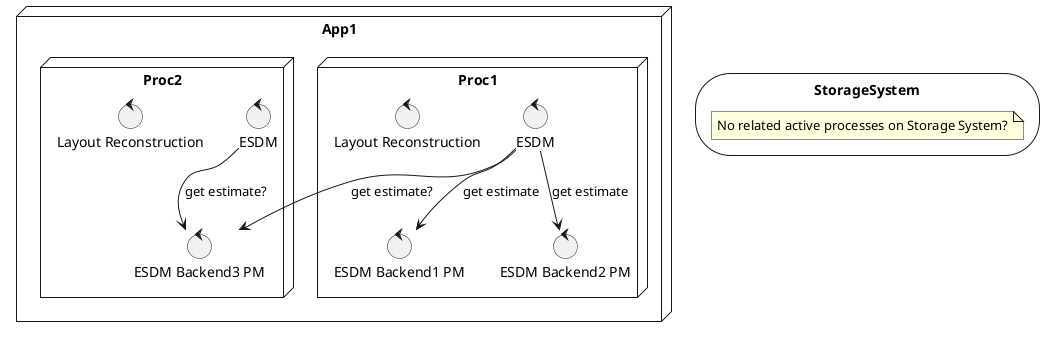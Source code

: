 @startuml

node App1 {
	node Proc1 {
	control "ESDM" as esdm1
	control "ESDM Backend1 PM" as perf1
	control "ESDM Backend2 PM" as perf2
	control "Layout Reconstruction" as layout1
	}

	node Proc2 {
	control "ESDM" as esdm2
	control "ESDM Backend3 PM" as perf3
	control "Layout Reconstruction" as layout2
	}	
}

esdm1 -->  perf1: get estimate
esdm1 -->  perf2: get estimate
esdm1 -->  perf3: get estimate?
esdm2 -->  perf3: get estimate?


storage StorageSystem {
note "No related active processes on Storage System?" as N1
}

@enduml
